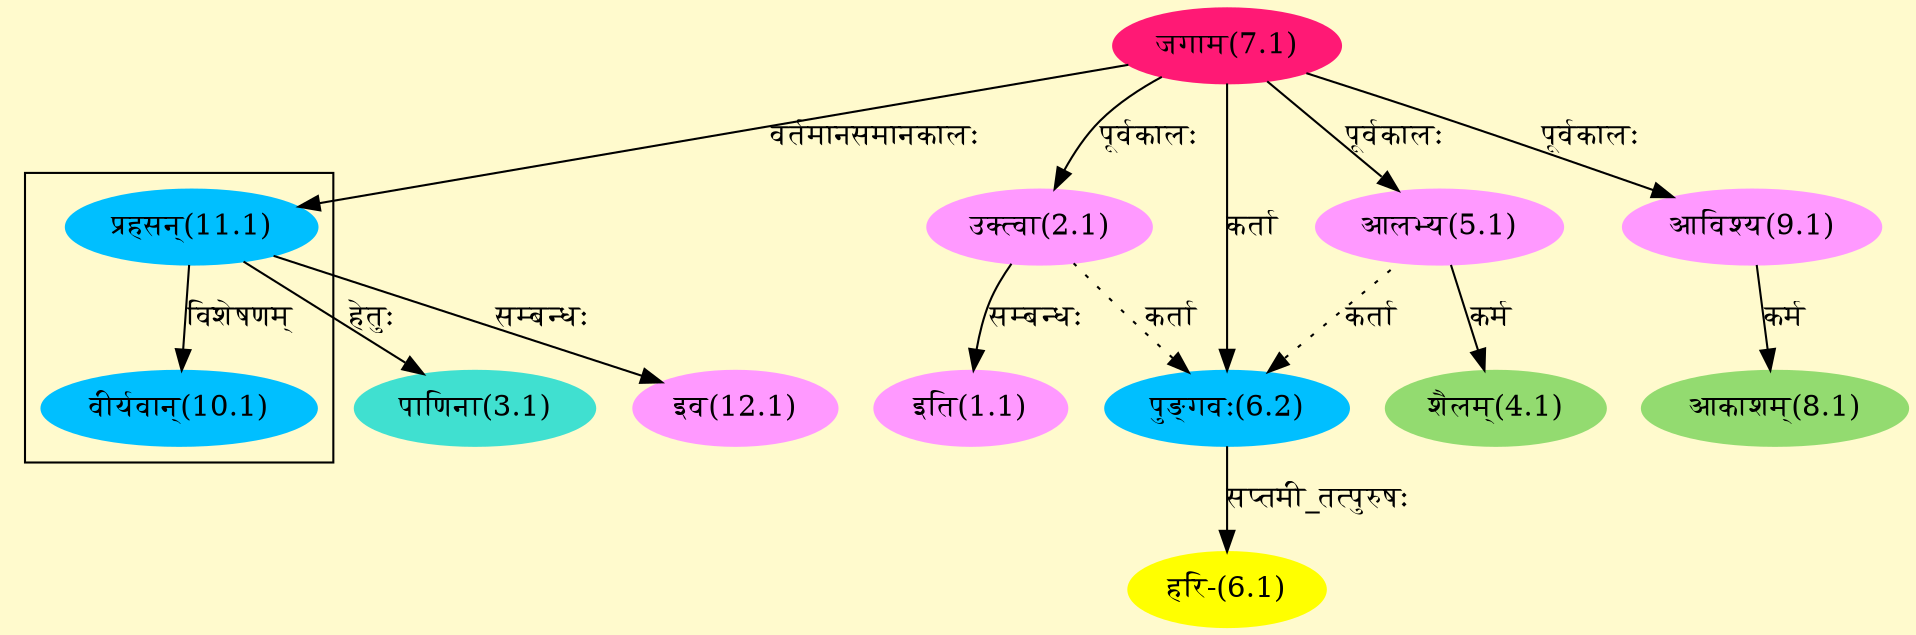digraph G{
rankdir=BT;
 compound=true;
 bgcolor="lemonchiffon1";

subgraph cluster_1{
Node10_1 [style=filled, color="#00BFFF" label = "वीर्यवान्(10.1)"]
Node11_1 [style=filled, color="#00BFFF" label = "प्रहसन्(11.1)"]

}
Node1_1 [style=filled, color="#FF99FF" label = "इति(1.1)"]
Node2_1 [style=filled, color="#FF99FF" label = "उक्त्वा(2.1)"]
Node7_1 [style=filled, color="#FF1975" label = "जगाम(7.1)"]
Node3_1 [style=filled, color="#40E0D0" label = "पाणिना(3.1)"]
Node11_1 [style=filled, color="#00BFFF" label = "प्रहसन्(11.1)"]
Node4_1 [style=filled, color="#93DB70" label = "शैलम्(4.1)"]
Node5_1 [style=filled, color="#FF99FF" label = "आलभ्य(5.1)"]
Node6_1 [style=filled, color="#FFFF00" label = "हरि-(6.1)"]
Node6_2 [style=filled, color="#00BFFF" label = "पुङ्गवः(6.2)"]
Node [style=filled, color="" label = "()"]
Node8_1 [style=filled, color="#93DB70" label = "आकाशम्(8.1)"]
Node9_1 [style=filled, color="#FF99FF" label = "आविश्य(9.1)"]
Node12_1 [style=filled, color="#FF99FF" label = "इव(12.1)"]
/* Start of Relations section */

Node1_1 -> Node2_1 [  label="सम्बन्धः"  dir="back" ]
Node2_1 -> Node7_1 [  label="पूर्वकालः"  dir="back" ]
Node3_1 -> Node11_1 [  label="हेतुः"  dir="back" ]
Node4_1 -> Node5_1 [  label="कर्म"  dir="back" ]
Node5_1 -> Node7_1 [  label="पूर्वकालः"  dir="back" ]
Node6_1 -> Node6_2 [  label="सप्तमी_तत्पुरुषः"  dir="back" ]
Node6_2 -> Node7_1 [  label="कर्ता"  dir="back" ]
Node6_2 -> Node5_1 [ style=dotted label="कर्ता"  dir="back" ]
Node6_2 -> Node2_1 [ style=dotted label="कर्ता"  dir="back" ]
Node8_1 -> Node9_1 [  label="कर्म"  dir="back" ]
Node9_1 -> Node7_1 [  label="पूर्वकालः"  dir="back" ]
Node10_1 -> Node11_1 [  label="विशेषणम्"  dir="back" ]
Node11_1 -> Node7_1 [  label="वर्तमानसमानकालः"  dir="back" ]
Node12_1 -> Node11_1 [  label="सम्बन्धः"  dir="back" ]
}
